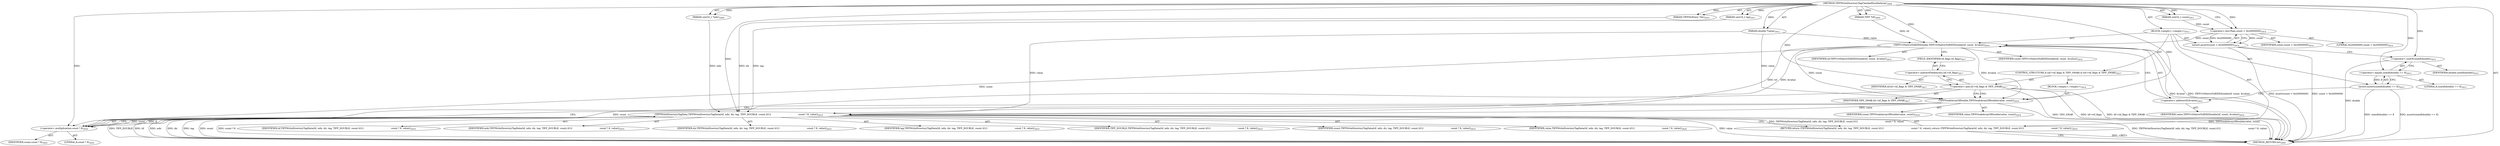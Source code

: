 digraph "TIFFWriteDirectoryTagCheckedDoubleArray" {  
"71534" [label = <(METHOD,TIFFWriteDirectoryTagCheckedDoubleArray)<SUB>2809</SUB>> ]
"71535" [label = <(PARAM,TIFF *tif)<SUB>2809</SUB>> ]
"71536" [label = <(PARAM,uint32_t *ndir)<SUB>2809</SUB>> ]
"71537" [label = <(PARAM,TIFFDirEntry *dir)<SUB>2810</SUB>> ]
"71538" [label = <(PARAM,uint16_t tag)<SUB>2811</SUB>> ]
"71539" [label = <(PARAM,uint32_t count)<SUB>2811</SUB>> ]
"71540" [label = <(PARAM,double *value)<SUB>2812</SUB>> ]
"71541" [label = <(BLOCK,&lt;empty&gt;,&lt;empty&gt;)<SUB>2813</SUB>> ]
"71542" [label = <(assert,assert(count &lt; 0x20000000))<SUB>2814</SUB>> ]
"71543" [label = <(&lt;operator&gt;.lessThan,count &lt; 0x20000000)<SUB>2814</SUB>> ]
"71544" [label = <(IDENTIFIER,count,count &lt; 0x20000000)<SUB>2814</SUB>> ]
"71545" [label = <(LITERAL,0x20000000,count &lt; 0x20000000)<SUB>2814</SUB>> ]
"71546" [label = <(assert,assert(sizeof(double) == 8))<SUB>2815</SUB>> ]
"71547" [label = <(&lt;operator&gt;.equals,sizeof(double) == 8)<SUB>2815</SUB>> ]
"71548" [label = <(&lt;operator&gt;.sizeOf,sizeof(double))<SUB>2815</SUB>> ]
"71549" [label = <(IDENTIFIER,double,sizeof(double))<SUB>2815</SUB>> ]
"71550" [label = <(LITERAL,8,sizeof(double) == 8)<SUB>2815</SUB>> ]
"71551" [label = <(TIFFCvtNativeToIEEEDouble,TIFFCvtNativeToIEEEDouble(tif, count, &amp;value))<SUB>2816</SUB>> ]
"71552" [label = <(IDENTIFIER,tif,TIFFCvtNativeToIEEEDouble(tif, count, &amp;value))<SUB>2816</SUB>> ]
"71553" [label = <(IDENTIFIER,count,TIFFCvtNativeToIEEEDouble(tif, count, &amp;value))<SUB>2816</SUB>> ]
"71554" [label = <(&lt;operator&gt;.addressOf,&amp;value)<SUB>2816</SUB>> ]
"71555" [label = <(IDENTIFIER,value,TIFFCvtNativeToIEEEDouble(tif, count, &amp;value))<SUB>2816</SUB>> ]
"71556" [label = <(CONTROL_STRUCTURE,if (tif-&gt;tif_flags &amp; TIFF_SWAB),if (tif-&gt;tif_flags &amp; TIFF_SWAB))<SUB>2817</SUB>> ]
"71557" [label = <(&lt;operator&gt;.and,tif-&gt;tif_flags &amp; TIFF_SWAB)<SUB>2817</SUB>> ]
"71558" [label = <(&lt;operator&gt;.indirectFieldAccess,tif-&gt;tif_flags)<SUB>2817</SUB>> ]
"71559" [label = <(IDENTIFIER,tif,tif-&gt;tif_flags &amp; TIFF_SWAB)<SUB>2817</SUB>> ]
"71560" [label = <(FIELD_IDENTIFIER,tif_flags,tif_flags)<SUB>2817</SUB>> ]
"71561" [label = <(IDENTIFIER,TIFF_SWAB,tif-&gt;tif_flags &amp; TIFF_SWAB)<SUB>2817</SUB>> ]
"71562" [label = <(BLOCK,&lt;empty&gt;,&lt;empty&gt;)<SUB>2818</SUB>> ]
"71563" [label = <(TIFFSwabArrayOfDouble,TIFFSwabArrayOfDouble(value, count))<SUB>2818</SUB>> ]
"71564" [label = <(IDENTIFIER,value,TIFFSwabArrayOfDouble(value, count))<SUB>2818</SUB>> ]
"71565" [label = <(IDENTIFIER,count,TIFFSwabArrayOfDouble(value, count))<SUB>2818</SUB>> ]
"71566" [label = <(RETURN,return (TIFFWriteDirectoryTagData(tif, ndir, dir, tag, TIFF_DOUBLE, count,\012                                      count * 8, value));,return (TIFFWriteDirectoryTagData(tif, ndir, dir, tag, TIFF_DOUBLE, count,\012                                      count * 8, value));)<SUB>2819</SUB>> ]
"71567" [label = <(TIFFWriteDirectoryTagData,TIFFWriteDirectoryTagData(tif, ndir, dir, tag, TIFF_DOUBLE, count,\012                                      count * 8, value))<SUB>2819</SUB>> ]
"71568" [label = <(IDENTIFIER,tif,TIFFWriteDirectoryTagData(tif, ndir, dir, tag, TIFF_DOUBLE, count,\012                                      count * 8, value))<SUB>2819</SUB>> ]
"71569" [label = <(IDENTIFIER,ndir,TIFFWriteDirectoryTagData(tif, ndir, dir, tag, TIFF_DOUBLE, count,\012                                      count * 8, value))<SUB>2819</SUB>> ]
"71570" [label = <(IDENTIFIER,dir,TIFFWriteDirectoryTagData(tif, ndir, dir, tag, TIFF_DOUBLE, count,\012                                      count * 8, value))<SUB>2819</SUB>> ]
"71571" [label = <(IDENTIFIER,tag,TIFFWriteDirectoryTagData(tif, ndir, dir, tag, TIFF_DOUBLE, count,\012                                      count * 8, value))<SUB>2819</SUB>> ]
"71572" [label = <(IDENTIFIER,TIFF_DOUBLE,TIFFWriteDirectoryTagData(tif, ndir, dir, tag, TIFF_DOUBLE, count,\012                                      count * 8, value))<SUB>2819</SUB>> ]
"71573" [label = <(IDENTIFIER,count,TIFFWriteDirectoryTagData(tif, ndir, dir, tag, TIFF_DOUBLE, count,\012                                      count * 8, value))<SUB>2819</SUB>> ]
"71574" [label = <(&lt;operator&gt;.multiplication,count * 8)<SUB>2820</SUB>> ]
"71575" [label = <(IDENTIFIER,count,count * 8)<SUB>2820</SUB>> ]
"71576" [label = <(LITERAL,8,count * 8)<SUB>2820</SUB>> ]
"71577" [label = <(IDENTIFIER,value,TIFFWriteDirectoryTagData(tif, ndir, dir, tag, TIFF_DOUBLE, count,\012                                      count * 8, value))<SUB>2820</SUB>> ]
"71578" [label = <(METHOD_RETURN,int)<SUB>2809</SUB>> ]
  "71534" -> "71535"  [ label = "AST: "] 
  "71534" -> "71536"  [ label = "AST: "] 
  "71534" -> "71537"  [ label = "AST: "] 
  "71534" -> "71538"  [ label = "AST: "] 
  "71534" -> "71539"  [ label = "AST: "] 
  "71534" -> "71540"  [ label = "AST: "] 
  "71534" -> "71541"  [ label = "AST: "] 
  "71534" -> "71578"  [ label = "AST: "] 
  "71541" -> "71542"  [ label = "AST: "] 
  "71541" -> "71546"  [ label = "AST: "] 
  "71541" -> "71551"  [ label = "AST: "] 
  "71541" -> "71556"  [ label = "AST: "] 
  "71541" -> "71566"  [ label = "AST: "] 
  "71542" -> "71543"  [ label = "AST: "] 
  "71543" -> "71544"  [ label = "AST: "] 
  "71543" -> "71545"  [ label = "AST: "] 
  "71546" -> "71547"  [ label = "AST: "] 
  "71547" -> "71548"  [ label = "AST: "] 
  "71547" -> "71550"  [ label = "AST: "] 
  "71548" -> "71549"  [ label = "AST: "] 
  "71551" -> "71552"  [ label = "AST: "] 
  "71551" -> "71553"  [ label = "AST: "] 
  "71551" -> "71554"  [ label = "AST: "] 
  "71554" -> "71555"  [ label = "AST: "] 
  "71556" -> "71557"  [ label = "AST: "] 
  "71556" -> "71562"  [ label = "AST: "] 
  "71557" -> "71558"  [ label = "AST: "] 
  "71557" -> "71561"  [ label = "AST: "] 
  "71558" -> "71559"  [ label = "AST: "] 
  "71558" -> "71560"  [ label = "AST: "] 
  "71562" -> "71563"  [ label = "AST: "] 
  "71563" -> "71564"  [ label = "AST: "] 
  "71563" -> "71565"  [ label = "AST: "] 
  "71566" -> "71567"  [ label = "AST: "] 
  "71567" -> "71568"  [ label = "AST: "] 
  "71567" -> "71569"  [ label = "AST: "] 
  "71567" -> "71570"  [ label = "AST: "] 
  "71567" -> "71571"  [ label = "AST: "] 
  "71567" -> "71572"  [ label = "AST: "] 
  "71567" -> "71573"  [ label = "AST: "] 
  "71567" -> "71574"  [ label = "AST: "] 
  "71567" -> "71577"  [ label = "AST: "] 
  "71574" -> "71575"  [ label = "AST: "] 
  "71574" -> "71576"  [ label = "AST: "] 
  "71542" -> "71548"  [ label = "CFG: "] 
  "71546" -> "71554"  [ label = "CFG: "] 
  "71551" -> "71560"  [ label = "CFG: "] 
  "71566" -> "71578"  [ label = "CFG: "] 
  "71543" -> "71542"  [ label = "CFG: "] 
  "71547" -> "71546"  [ label = "CFG: "] 
  "71554" -> "71551"  [ label = "CFG: "] 
  "71557" -> "71563"  [ label = "CFG: "] 
  "71557" -> "71574"  [ label = "CFG: "] 
  "71567" -> "71566"  [ label = "CFG: "] 
  "71548" -> "71547"  [ label = "CFG: "] 
  "71558" -> "71557"  [ label = "CFG: "] 
  "71563" -> "71574"  [ label = "CFG: "] 
  "71574" -> "71567"  [ label = "CFG: "] 
  "71560" -> "71558"  [ label = "CFG: "] 
  "71534" -> "71543"  [ label = "CFG: "] 
  "71566" -> "71578"  [ label = "DDG: &lt;RET&gt;"] 
  "71542" -> "71578"  [ label = "DDG: count &lt; 0x20000000"] 
  "71542" -> "71578"  [ label = "DDG: assert(count &lt; 0x20000000)"] 
  "71546" -> "71578"  [ label = "DDG: sizeof(double) == 8"] 
  "71546" -> "71578"  [ label = "DDG: assert(sizeof(double) == 8)"] 
  "71551" -> "71578"  [ label = "DDG: &amp;value"] 
  "71551" -> "71578"  [ label = "DDG: TIFFCvtNativeToIEEEDouble(tif, count, &amp;value)"] 
  "71557" -> "71578"  [ label = "DDG: tif-&gt;tif_flags"] 
  "71557" -> "71578"  [ label = "DDG: tif-&gt;tif_flags &amp; TIFF_SWAB"] 
  "71563" -> "71578"  [ label = "DDG: TIFFSwabArrayOfDouble(value, count)"] 
  "71567" -> "71578"  [ label = "DDG: tif"] 
  "71567" -> "71578"  [ label = "DDG: ndir"] 
  "71567" -> "71578"  [ label = "DDG: dir"] 
  "71567" -> "71578"  [ label = "DDG: tag"] 
  "71567" -> "71578"  [ label = "DDG: count"] 
  "71567" -> "71578"  [ label = "DDG: count * 8"] 
  "71567" -> "71578"  [ label = "DDG: value"] 
  "71567" -> "71578"  [ label = "DDG: TIFFWriteDirectoryTagData(tif, ndir, dir, tag, TIFF_DOUBLE, count,\012                                      count * 8, value)"] 
  "71557" -> "71578"  [ label = "DDG: TIFF_SWAB"] 
  "71567" -> "71578"  [ label = "DDG: TIFF_DOUBLE"] 
  "71548" -> "71578"  [ label = "DDG: double"] 
  "71534" -> "71535"  [ label = "DDG: "] 
  "71534" -> "71536"  [ label = "DDG: "] 
  "71534" -> "71537"  [ label = "DDG: "] 
  "71534" -> "71538"  [ label = "DDG: "] 
  "71534" -> "71539"  [ label = "DDG: "] 
  "71534" -> "71540"  [ label = "DDG: "] 
  "71567" -> "71566"  [ label = "DDG: TIFFWriteDirectoryTagData(tif, ndir, dir, tag, TIFF_DOUBLE, count,\012                                      count * 8, value)"] 
  "71543" -> "71542"  [ label = "DDG: count"] 
  "71543" -> "71542"  [ label = "DDG: 0x20000000"] 
  "71547" -> "71546"  [ label = "DDG: 8"] 
  "71535" -> "71551"  [ label = "DDG: tif"] 
  "71534" -> "71551"  [ label = "DDG: "] 
  "71543" -> "71551"  [ label = "DDG: count"] 
  "71540" -> "71551"  [ label = "DDG: value"] 
  "71539" -> "71543"  [ label = "DDG: count"] 
  "71534" -> "71543"  [ label = "DDG: "] 
  "71534" -> "71547"  [ label = "DDG: "] 
  "71534" -> "71557"  [ label = "DDG: "] 
  "71551" -> "71567"  [ label = "DDG: tif"] 
  "71534" -> "71567"  [ label = "DDG: "] 
  "71536" -> "71567"  [ label = "DDG: ndir"] 
  "71537" -> "71567"  [ label = "DDG: dir"] 
  "71538" -> "71567"  [ label = "DDG: tag"] 
  "71574" -> "71567"  [ label = "DDG: count"] 
  "71574" -> "71567"  [ label = "DDG: 8"] 
  "71551" -> "71567"  [ label = "DDG: &amp;value"] 
  "71563" -> "71567"  [ label = "DDG: value"] 
  "71540" -> "71567"  [ label = "DDG: value"] 
  "71534" -> "71548"  [ label = "DDG: "] 
  "71551" -> "71563"  [ label = "DDG: &amp;value"] 
  "71540" -> "71563"  [ label = "DDG: value"] 
  "71534" -> "71563"  [ label = "DDG: "] 
  "71551" -> "71563"  [ label = "DDG: count"] 
  "71551" -> "71574"  [ label = "DDG: count"] 
  "71563" -> "71574"  [ label = "DDG: count"] 
  "71534" -> "71574"  [ label = "DDG: "] 
  "71557" -> "71563"  [ label = "CDG: "] 
}
